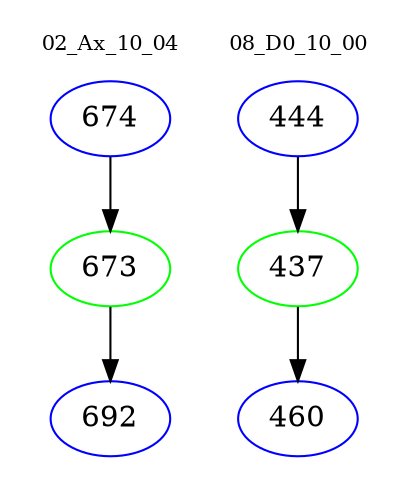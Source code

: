 digraph{
subgraph cluster_0 {
color = white
label = "02_Ax_10_04";
fontsize=10;
T0_674 [label="674", color="blue"]
T0_674 -> T0_673 [color="black"]
T0_673 [label="673", color="green"]
T0_673 -> T0_692 [color="black"]
T0_692 [label="692", color="blue"]
}
subgraph cluster_1 {
color = white
label = "08_D0_10_00";
fontsize=10;
T1_444 [label="444", color="blue"]
T1_444 -> T1_437 [color="black"]
T1_437 [label="437", color="green"]
T1_437 -> T1_460 [color="black"]
T1_460 [label="460", color="blue"]
}
}
